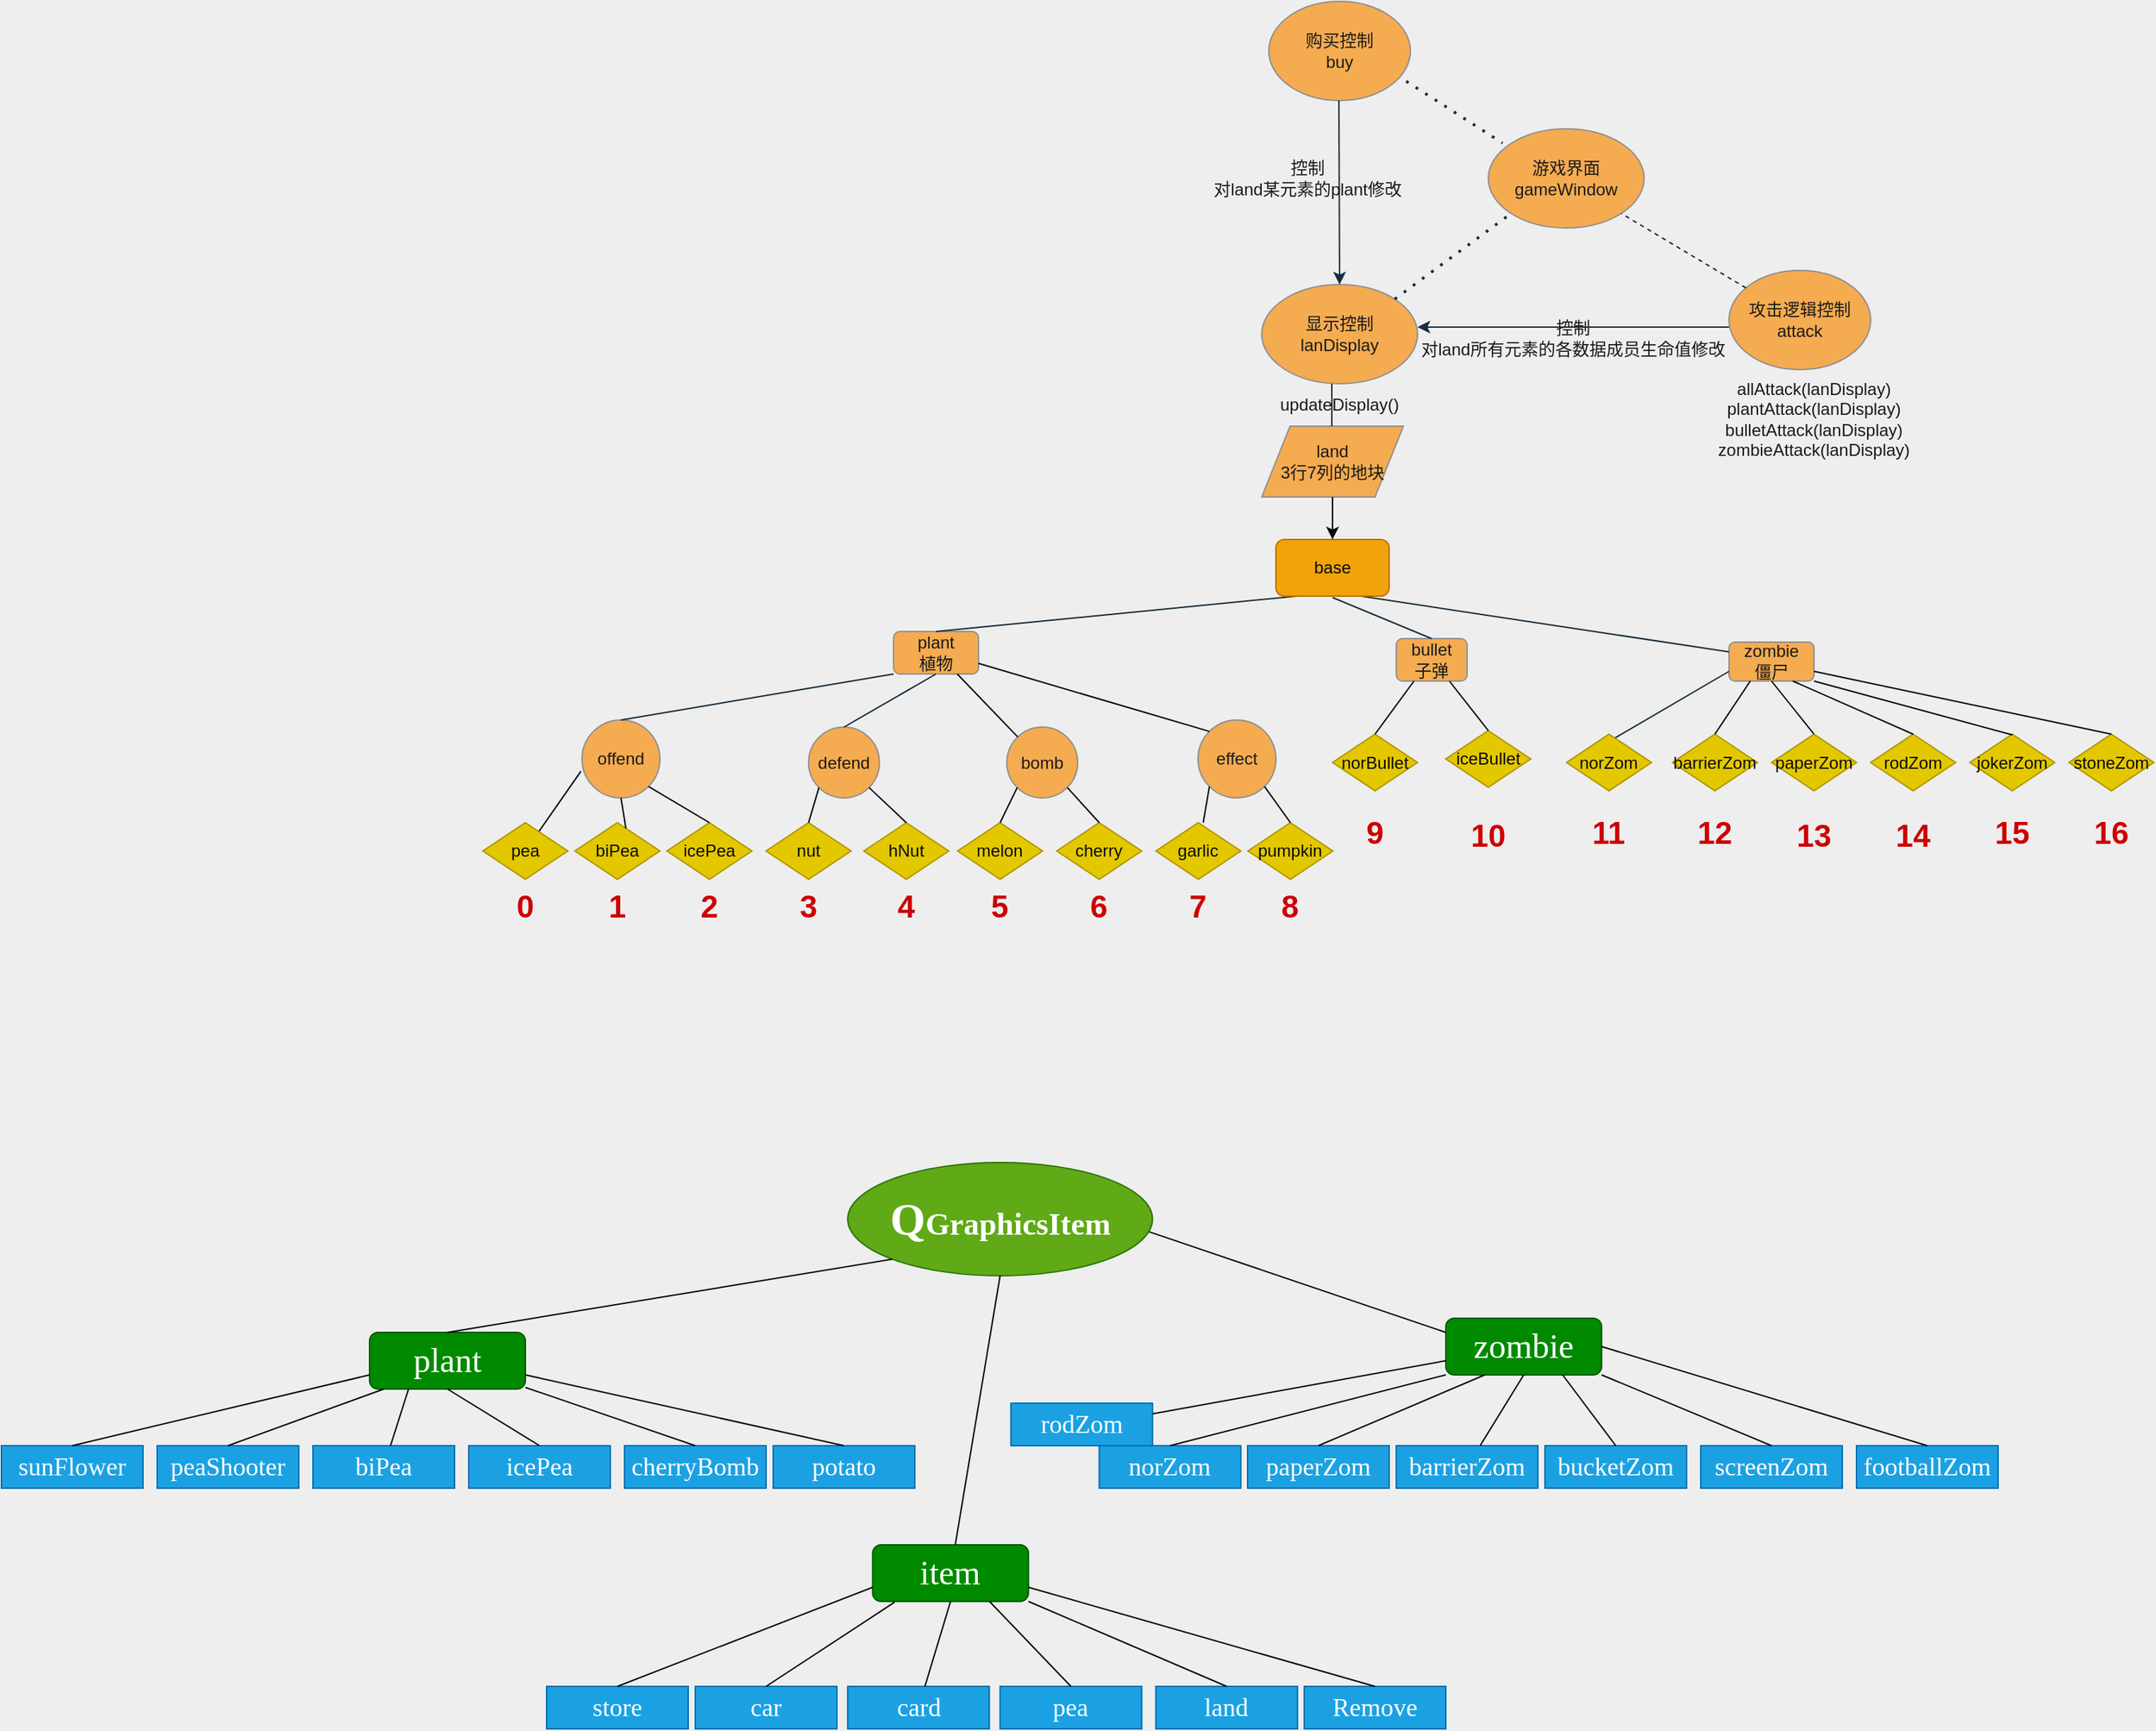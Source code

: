 <mxfile>
    <diagram id="YQHEmh_ksJG-1sEOnMTG" name="第 1 页">
        <mxGraphModel dx="2260" dy="575" grid="1" gridSize="10" guides="1" tooltips="1" connect="1" arrows="1" fold="1" page="1" pageScale="1" pageWidth="827" pageHeight="1169" background="#EEEEEE" math="0" shadow="0">
            <root>
                <mxCell id="0"/>
                <mxCell id="1" parent="0"/>
                <mxCell id="3" value="游戏界面&lt;br&gt;gameWindow" style="ellipse;whiteSpace=wrap;html=1;fillColor=#F5AB50;strokeColor=#909090;fontColor=#1A1A1A;" parent="1" vertex="1">
                    <mxGeometry x="280" y="170" width="110" height="70" as="geometry"/>
                </mxCell>
                <mxCell id="4" value="显示控制&lt;br&gt;lanDisplay" style="ellipse;whiteSpace=wrap;html=1;fillColor=#F5AB50;strokeColor=#909090;fontColor=#1A1A1A;" parent="1" vertex="1">
                    <mxGeometry x="120" y="280" width="110" height="70" as="geometry"/>
                </mxCell>
                <mxCell id="8" value="land&lt;br&gt;3行7列的地块" style="shape=parallelogram;perimeter=parallelogramPerimeter;whiteSpace=wrap;html=1;fixedSize=1;fillColor=#F5AB50;strokeColor=#909090;fontColor=#1A1A1A;" parent="1" vertex="1">
                    <mxGeometry x="120" y="380" width="100" height="50" as="geometry"/>
                </mxCell>
                <mxCell id="9" value="" style="endArrow=none;html=1;labelBackgroundColor=#EEEEEE;strokeColor=#182E3E;fontColor=#1A1A1A;" parent="1" source="18" edge="1">
                    <mxGeometry width="50" height="50" relative="1" as="geometry">
                        <mxPoint x="169.5" y="380" as="sourcePoint"/>
                        <mxPoint x="169.5" y="350" as="targetPoint"/>
                    </mxGeometry>
                </mxCell>
                <mxCell id="10" value="plant&lt;br&gt;植物" style="rounded=1;whiteSpace=wrap;html=1;fillColor=#F5AB50;strokeColor=#909090;fontColor=#1A1A1A;" parent="1" vertex="1">
                    <mxGeometry x="-140" y="525" width="60" height="30" as="geometry"/>
                </mxCell>
                <mxCell id="11" value="zombie&lt;br&gt;僵尸" style="rounded=1;whiteSpace=wrap;html=1;fillColor=#F5AB50;strokeColor=#909090;fontColor=#1A1A1A;" parent="1" vertex="1">
                    <mxGeometry x="450" y="532.5" width="60" height="27.5" as="geometry"/>
                </mxCell>
                <mxCell id="12" value="" style="endArrow=none;html=1;entryX=0.25;entryY=1;entryDx=0;entryDy=0;exitX=0.5;exitY=0;exitDx=0;exitDy=0;labelBackgroundColor=#EEEEEE;strokeColor=#182E3E;fontColor=#1A1A1A;" parent="1" source="10" edge="1">
                    <mxGeometry width="50" height="50" relative="1" as="geometry">
                        <mxPoint x="110" y="530" as="sourcePoint"/>
                        <mxPoint x="145" y="500" as="targetPoint"/>
                    </mxGeometry>
                </mxCell>
                <mxCell id="13" value="" style="endArrow=none;html=1;exitX=0;exitY=0.25;exitDx=0;exitDy=0;labelBackgroundColor=#EEEEEE;strokeColor=#182E3E;fontColor=#1A1A1A;" parent="1" source="11" edge="1">
                    <mxGeometry width="50" height="50" relative="1" as="geometry">
                        <mxPoint x="250" y="530" as="sourcePoint"/>
                        <mxPoint x="190" y="500" as="targetPoint"/>
                    </mxGeometry>
                </mxCell>
                <mxCell id="14" value="bullet&lt;br&gt;子弹" style="rounded=1;whiteSpace=wrap;html=1;fillColor=#F5AB50;strokeColor=#909090;fontColor=#1A1A1A;" parent="1" vertex="1">
                    <mxGeometry x="215" y="530" width="50" height="30" as="geometry"/>
                </mxCell>
                <mxCell id="15" value="" style="endArrow=none;html=1;exitX=0.5;exitY=0;exitDx=0;exitDy=0;labelBackgroundColor=#EEEEEE;strokeColor=#182E3E;fontColor=#1A1A1A;" parent="1" source="14" edge="1">
                    <mxGeometry width="50" height="50" relative="1" as="geometry">
                        <mxPoint x="160" y="531.25" as="sourcePoint"/>
                        <mxPoint x="170" y="501" as="targetPoint"/>
                    </mxGeometry>
                </mxCell>
                <mxCell id="19" value="攻击逻辑控制&lt;br&gt;attack" style="ellipse;whiteSpace=wrap;html=1;fillColor=#F5AB50;strokeColor=#909090;fontColor=#1A1A1A;" parent="1" vertex="1">
                    <mxGeometry x="450" y="270" width="100" height="70" as="geometry"/>
                </mxCell>
                <mxCell id="20" value="allAttack(lanDisplay)&lt;br&gt;plantAttack(lanDisplay)&lt;br&gt;bulletAttack(lanDisplay)&lt;br&gt;zombieAttack(lanDisplay)" style="text;html=1;strokeColor=none;fillColor=none;align=center;verticalAlign=middle;whiteSpace=wrap;rounded=0;fontColor=#1A1A1A;" parent="1" vertex="1">
                    <mxGeometry x="420" y="350" width="180" height="50" as="geometry"/>
                </mxCell>
                <mxCell id="21" value="购买控制&lt;br&gt;buy" style="ellipse;whiteSpace=wrap;html=1;fillColor=#F5AB50;strokeColor=#909090;fontColor=#1A1A1A;" parent="1" vertex="1">
                    <mxGeometry x="125" y="80" width="100" height="70" as="geometry"/>
                </mxCell>
                <mxCell id="18" value="updateDisplay()" style="text;html=1;strokeColor=none;fillColor=none;align=center;verticalAlign=middle;whiteSpace=wrap;rounded=0;fontColor=#1A1A1A;" parent="1" vertex="1">
                    <mxGeometry x="135" y="350" width="80" height="30" as="geometry"/>
                </mxCell>
                <mxCell id="26" value="" style="endArrow=none;html=1;labelBackgroundColor=#EEEEEE;strokeColor=#182E3E;fontColor=#1A1A1A;" parent="1" target="18" edge="1">
                    <mxGeometry width="50" height="50" relative="1" as="geometry">
                        <mxPoint x="169.5" y="380" as="sourcePoint"/>
                        <mxPoint x="169.5" y="350" as="targetPoint"/>
                    </mxGeometry>
                </mxCell>
                <mxCell id="27" value="" style="endArrow=none;html=1;labelBackgroundColor=#EEEEEE;strokeColor=#182E3E;fontColor=#1A1A1A;" parent="1" edge="1">
                    <mxGeometry width="50" height="50" relative="1" as="geometry">
                        <mxPoint x="169.5" y="380" as="sourcePoint"/>
                        <mxPoint x="169.5" y="350" as="targetPoint"/>
                    </mxGeometry>
                </mxCell>
                <mxCell id="29" value="" style="endArrow=classic;html=1;entryX=0.5;entryY=0;entryDx=0;entryDy=0;labelBackgroundColor=#EEEEEE;strokeColor=#182E3E;fontColor=#1A1A1A;" parent="1" target="4" edge="1">
                    <mxGeometry width="50" height="50" relative="1" as="geometry">
                        <mxPoint x="174.5" y="150" as="sourcePoint"/>
                        <mxPoint x="174.5" y="190" as="targetPoint"/>
                    </mxGeometry>
                </mxCell>
                <mxCell id="31" value="" style="endArrow=none;dashed=1;html=1;dashPattern=1 3;strokeWidth=2;exitX=0.97;exitY=0.805;exitDx=0;exitDy=0;exitPerimeter=0;labelBackgroundColor=#EEEEEE;strokeColor=#182E3E;fontColor=#1A1A1A;" parent="1" source="21" edge="1">
                    <mxGeometry width="50" height="50" relative="1" as="geometry">
                        <mxPoint x="350" y="290" as="sourcePoint"/>
                        <mxPoint x="290" y="180" as="targetPoint"/>
                    </mxGeometry>
                </mxCell>
                <mxCell id="32" value="" style="endArrow=none;dashed=1;html=1;dashPattern=1 3;strokeWidth=2;entryX=0;entryY=1;entryDx=0;entryDy=0;exitX=1;exitY=0;exitDx=0;exitDy=0;labelBackgroundColor=#EEEEEE;strokeColor=#182E3E;fontColor=#1A1A1A;" parent="1" source="4" target="3" edge="1">
                    <mxGeometry width="50" height="50" relative="1" as="geometry">
                        <mxPoint x="350" y="290" as="sourcePoint"/>
                        <mxPoint x="400" y="240" as="targetPoint"/>
                    </mxGeometry>
                </mxCell>
                <mxCell id="33" value="" style="endArrow=none;dashed=1;html=1;entryX=1;entryY=1;entryDx=0;entryDy=0;labelBackgroundColor=#EEEEEE;strokeColor=#182E3E;fontColor=#1A1A1A;" parent="1" source="19" target="3" edge="1">
                    <mxGeometry width="50" height="50" relative="1" as="geometry">
                        <mxPoint x="350" y="290" as="sourcePoint"/>
                        <mxPoint x="400" y="240" as="targetPoint"/>
                    </mxGeometry>
                </mxCell>
                <mxCell id="34" value="控制&lt;br&gt;对land某元素的plant修改" style="text;html=1;strokeColor=none;fillColor=none;align=center;verticalAlign=middle;whiteSpace=wrap;rounded=0;fontColor=#1A1A1A;" parent="1" vertex="1">
                    <mxGeometry x="85" y="190" width="135" height="30" as="geometry"/>
                </mxCell>
                <mxCell id="35" value="控制&lt;br&gt;对land所有元素的各数据成员生命值修改" style="text;html=1;strokeColor=none;fillColor=none;align=center;verticalAlign=middle;whiteSpace=wrap;rounded=0;fontColor=#1A1A1A;" parent="1" vertex="1">
                    <mxGeometry x="230" y="310" width="220" height="15" as="geometry"/>
                </mxCell>
                <mxCell id="37" value="" style="endArrow=classic;html=1;entryX=0;entryY=0;entryDx=0;entryDy=0;exitX=1;exitY=0;exitDx=0;exitDy=0;labelBackgroundColor=#EEEEEE;strokeColor=#182E3E;fontColor=#1A1A1A;" parent="1" source="35" target="35" edge="1">
                    <mxGeometry width="50" height="50" relative="1" as="geometry">
                        <mxPoint x="350" y="210" as="sourcePoint"/>
                        <mxPoint x="400" y="160" as="targetPoint"/>
                    </mxGeometry>
                </mxCell>
                <mxCell id="38" value="offend" style="ellipse;whiteSpace=wrap;html=1;aspect=fixed;fillColor=#F5AB50;strokeColor=#909090;fontColor=#1A1A1A;" parent="1" vertex="1">
                    <mxGeometry x="-360" y="587.5" width="55" height="55" as="geometry"/>
                </mxCell>
                <mxCell id="40" value="defend" style="ellipse;whiteSpace=wrap;html=1;aspect=fixed;fillColor=#F5AB50;strokeColor=#909090;fontColor=#1A1A1A;" parent="1" vertex="1">
                    <mxGeometry x="-200" y="592.5" width="50" height="50" as="geometry"/>
                </mxCell>
                <mxCell id="41" value="" style="endArrow=none;html=1;exitX=0.5;exitY=0;exitDx=0;exitDy=0;entryX=0;entryY=1;entryDx=0;entryDy=0;labelBackgroundColor=#EEEEEE;strokeColor=#182E3E;fontColor=#1A1A1A;" parent="1" source="38" target="10" edge="1">
                    <mxGeometry width="50" height="50" relative="1" as="geometry">
                        <mxPoint x="140" y="480" as="sourcePoint"/>
                        <mxPoint x="190" y="430" as="targetPoint"/>
                    </mxGeometry>
                </mxCell>
                <mxCell id="42" value="" style="endArrow=none;html=1;exitX=0.5;exitY=1;exitDx=0;exitDy=0;entryX=0.5;entryY=0;entryDx=0;entryDy=0;labelBackgroundColor=#EEEEEE;strokeColor=#182E3E;fontColor=#1A1A1A;" parent="1" source="10" target="40" edge="1">
                    <mxGeometry width="50" height="50" relative="1" as="geometry">
                        <mxPoint x="80" y="570" as="sourcePoint"/>
                        <mxPoint x="190" y="430" as="targetPoint"/>
                    </mxGeometry>
                </mxCell>
                <mxCell id="45" value="" style="endArrow=none;html=1;entryX=0;entryY=0.75;entryDx=0;entryDy=0;exitX=0.433;exitY=0.188;exitDx=0;exitDy=0;labelBackgroundColor=#EEEEEE;strokeColor=#182E3E;fontColor=#1A1A1A;exitPerimeter=0;" parent="1" source="107" target="11" edge="1">
                    <mxGeometry width="50" height="50" relative="1" as="geometry">
                        <mxPoint x="392.678" y="599.822" as="sourcePoint"/>
                        <mxPoint x="190" y="450" as="targetPoint"/>
                    </mxGeometry>
                </mxCell>
                <mxCell id="75" value="&lt;font color=&quot;#0a0a0a&quot;&gt;base&lt;/font&gt;" style="rounded=1;whiteSpace=wrap;html=1;fillColor=#f0a30a;strokeColor=#BD7000;fontColor=#ffffff;" parent="1" vertex="1">
                    <mxGeometry x="130" y="460" width="80" height="40" as="geometry"/>
                </mxCell>
                <mxCell id="76" value="" style="endArrow=classic;html=1;exitX=0.5;exitY=1;exitDx=0;exitDy=0;entryX=0.5;entryY=0;entryDx=0;entryDy=0;strokeColor=#0A0A0A;" parent="1" source="8" target="75" edge="1">
                    <mxGeometry width="50" height="50" relative="1" as="geometry">
                        <mxPoint x="180" y="600" as="sourcePoint"/>
                        <mxPoint x="230" y="550" as="targetPoint"/>
                    </mxGeometry>
                </mxCell>
                <mxCell id="77" value="bomb" style="ellipse;whiteSpace=wrap;html=1;aspect=fixed;fillColor=#F5AB50;strokeColor=#909090;fontColor=#1A1A1A;" parent="1" vertex="1">
                    <mxGeometry x="-60" y="592.5" width="50" height="50" as="geometry"/>
                </mxCell>
                <mxCell id="78" value="effect" style="ellipse;whiteSpace=wrap;html=1;aspect=fixed;fillColor=#F5AB50;strokeColor=#909090;fontColor=#1A1A1A;" parent="1" vertex="1">
                    <mxGeometry x="75" y="587.5" width="55" height="55" as="geometry"/>
                </mxCell>
                <mxCell id="79" value="" style="endArrow=none;html=1;strokeColor=#0A0A0A;exitX=0.75;exitY=1;exitDx=0;exitDy=0;" parent="1" source="10" target="77" edge="1">
                    <mxGeometry width="50" height="50" relative="1" as="geometry">
                        <mxPoint x="180" y="490" as="sourcePoint"/>
                        <mxPoint x="230" y="440" as="targetPoint"/>
                    </mxGeometry>
                </mxCell>
                <mxCell id="84" value="" style="endArrow=none;html=1;strokeColor=#0A0A0A;entryX=1;entryY=0.75;entryDx=0;entryDy=0;exitX=0;exitY=0;exitDx=0;exitDy=0;" parent="1" source="78" target="10" edge="1">
                    <mxGeometry width="50" height="50" relative="1" as="geometry">
                        <mxPoint x="50" y="600" as="sourcePoint"/>
                        <mxPoint x="100" y="550" as="targetPoint"/>
                    </mxGeometry>
                </mxCell>
                <mxCell id="86" value="" style="endArrow=none;html=1;strokeColor=#0A0A0A;exitX=-0.014;exitY=0.658;exitDx=0;exitDy=0;exitPerimeter=0;" parent="1" source="38" target="87" edge="1">
                    <mxGeometry width="50" height="50" relative="1" as="geometry">
                        <mxPoint x="180" y="590" as="sourcePoint"/>
                        <mxPoint x="-170" y="650" as="targetPoint"/>
                    </mxGeometry>
                </mxCell>
                <mxCell id="87" value="&lt;font color=&quot;#0a0a0a&quot;&gt;pea&lt;/font&gt;" style="shape=hexagon;perimeter=hexagonPerimeter2;whiteSpace=wrap;html=1;fixedSize=1;fillColor=#e3c800;strokeColor=#B09500;fontColor=#ffffff;size=30;" parent="1" vertex="1">
                    <mxGeometry x="-430" y="660" width="60" height="40" as="geometry"/>
                </mxCell>
                <mxCell id="88" value="&lt;font color=&quot;#0a0a0a&quot;&gt;biPea&lt;/font&gt;" style="shape=hexagon;perimeter=hexagonPerimeter2;whiteSpace=wrap;html=1;fixedSize=1;fillColor=#e3c800;strokeColor=#B09500;fontColor=#ffffff;size=30;" parent="1" vertex="1">
                    <mxGeometry x="-365" y="660" width="60" height="40" as="geometry"/>
                </mxCell>
                <mxCell id="89" value="&lt;font color=&quot;#0a0a0a&quot;&gt;icePea&lt;/font&gt;" style="shape=hexagon;perimeter=hexagonPerimeter2;whiteSpace=wrap;html=1;fixedSize=1;fillColor=#e3c800;strokeColor=#B09500;fontColor=#ffffff;size=130;" parent="1" vertex="1">
                    <mxGeometry x="-300" y="660" width="60" height="40" as="geometry"/>
                </mxCell>
                <mxCell id="95" value="&lt;font color=&quot;#0a0a0a&quot;&gt;nut&lt;/font&gt;" style="shape=hexagon;perimeter=hexagonPerimeter2;whiteSpace=wrap;html=1;fixedSize=1;fillColor=#e3c800;strokeColor=#B09500;fontColor=#ffffff;size=130;" parent="1" vertex="1">
                    <mxGeometry x="-230" y="660" width="60" height="40" as="geometry"/>
                </mxCell>
                <mxCell id="96" value="&lt;font color=&quot;#0a0a0a&quot;&gt;hNut&lt;/font&gt;" style="shape=hexagon;perimeter=hexagonPerimeter2;whiteSpace=wrap;html=1;fixedSize=1;fillColor=#e3c800;strokeColor=#B09500;fontColor=#ffffff;size=140;" parent="1" vertex="1">
                    <mxGeometry x="-161" y="660" width="60" height="40" as="geometry"/>
                </mxCell>
                <mxCell id="97" value="&lt;font color=&quot;#0a0a0a&quot;&gt;melon&lt;/font&gt;" style="shape=hexagon;perimeter=hexagonPerimeter2;whiteSpace=wrap;html=1;fixedSize=1;fillColor=#e3c800;strokeColor=#B09500;fontColor=#ffffff;size=130;" parent="1" vertex="1">
                    <mxGeometry x="-94.75" y="660" width="60" height="40" as="geometry"/>
                </mxCell>
                <mxCell id="98" value="&lt;font color=&quot;#0a0a0a&quot;&gt;cherry&lt;/font&gt;" style="shape=hexagon;perimeter=hexagonPerimeter2;whiteSpace=wrap;html=1;fixedSize=1;fillColor=#e3c800;strokeColor=#B09500;fontColor=#ffffff;size=130;" parent="1" vertex="1">
                    <mxGeometry x="-24.75" y="660" width="60" height="40" as="geometry"/>
                </mxCell>
                <mxCell id="101" value="&lt;font color=&quot;#0a0a0a&quot;&gt;garlic&lt;/font&gt;" style="shape=hexagon;perimeter=hexagonPerimeter2;whiteSpace=wrap;html=1;fixedSize=1;fillColor=#e3c800;strokeColor=#B09500;fontColor=#ffffff;size=130;" parent="1" vertex="1">
                    <mxGeometry x="45.25" y="660" width="60" height="40" as="geometry"/>
                </mxCell>
                <mxCell id="102" value="&lt;font color=&quot;#0a0a0a&quot;&gt;pumpkin&lt;/font&gt;" style="shape=hexagon;perimeter=hexagonPerimeter2;whiteSpace=wrap;html=1;fixedSize=1;fillColor=#e3c800;strokeColor=#B09500;fontColor=#ffffff;size=130;" parent="1" vertex="1">
                    <mxGeometry x="110.25" y="660" width="60" height="40" as="geometry"/>
                </mxCell>
                <mxCell id="105" value="&lt;font color=&quot;#0a0a0a&quot;&gt;norBullet&lt;/font&gt;" style="shape=hexagon;perimeter=hexagonPerimeter2;whiteSpace=wrap;html=1;fixedSize=1;fillColor=#e3c800;strokeColor=#B09500;fontColor=#ffffff;size=130;" parent="1" vertex="1">
                    <mxGeometry x="170" y="597.5" width="60" height="40" as="geometry"/>
                </mxCell>
                <mxCell id="106" value="&lt;font color=&quot;#0a0a0a&quot;&gt;iceBullet&lt;/font&gt;" style="shape=hexagon;perimeter=hexagonPerimeter2;whiteSpace=wrap;html=1;fixedSize=1;fillColor=#e3c800;strokeColor=#B09500;fontColor=#ffffff;size=130;" parent="1" vertex="1">
                    <mxGeometry x="250" y="595" width="60" height="40" as="geometry"/>
                </mxCell>
                <mxCell id="107" value="&lt;font color=&quot;#0a0a0a&quot;&gt;norZom&lt;/font&gt;" style="shape=hexagon;perimeter=hexagonPerimeter2;whiteSpace=wrap;html=1;fixedSize=1;fillColor=#e3c800;strokeColor=#B09500;fontColor=#ffffff;size=130;" parent="1" vertex="1">
                    <mxGeometry x="335.25" y="597.5" width="60" height="40" as="geometry"/>
                </mxCell>
                <mxCell id="108" value="&lt;font color=&quot;#0a0a0a&quot;&gt;barrierZom&lt;/font&gt;" style="shape=hexagon;perimeter=hexagonPerimeter2;whiteSpace=wrap;html=1;fixedSize=1;fillColor=#e3c800;strokeColor=#B09500;fontColor=#ffffff;size=130;" parent="1" vertex="1">
                    <mxGeometry x="410" y="597.5" width="60" height="40" as="geometry"/>
                </mxCell>
                <mxCell id="109" value="&lt;font color=&quot;#0a0a0a&quot;&gt;paperZom&lt;/font&gt;" style="shape=hexagon;perimeter=hexagonPerimeter2;whiteSpace=wrap;html=1;fixedSize=1;fillColor=#e3c800;strokeColor=#B09500;fontColor=#ffffff;size=130;" parent="1" vertex="1">
                    <mxGeometry x="480" y="597.5" width="60" height="40" as="geometry"/>
                </mxCell>
                <mxCell id="110" value="&lt;font color=&quot;#0a0a0a&quot;&gt;rodZom&lt;/font&gt;" style="shape=hexagon;perimeter=hexagonPerimeter2;whiteSpace=wrap;html=1;fixedSize=1;fillColor=#e3c800;strokeColor=#B09500;fontColor=#ffffff;size=130;" parent="1" vertex="1">
                    <mxGeometry x="550" y="597.5" width="60" height="40" as="geometry"/>
                </mxCell>
                <mxCell id="111" value="&lt;font color=&quot;#0a0a0a&quot;&gt;jokerZom&lt;/font&gt;" style="shape=hexagon;perimeter=hexagonPerimeter2;whiteSpace=wrap;html=1;fixedSize=1;fillColor=#e3c800;strokeColor=#B09500;fontColor=#ffffff;size=130;" parent="1" vertex="1">
                    <mxGeometry x="620" y="597.5" width="60" height="40" as="geometry"/>
                </mxCell>
                <mxCell id="112" value="" style="endArrow=none;html=1;strokeColor=#0A0A0A;exitX=0.625;exitY=0;exitDx=0;exitDy=0;entryX=0.5;entryY=1;entryDx=0;entryDy=0;" parent="1" source="88" target="38" edge="1">
                    <mxGeometry width="50" height="50" relative="1" as="geometry">
                        <mxPoint x="190" y="600" as="sourcePoint"/>
                        <mxPoint x="240" y="550" as="targetPoint"/>
                    </mxGeometry>
                </mxCell>
                <mxCell id="113" value="" style="endArrow=none;html=1;strokeColor=#0A0A0A;exitX=1;exitY=1;exitDx=0;exitDy=0;entryX=0.5;entryY=0;entryDx=0;entryDy=0;" parent="1" source="38" target="89" edge="1">
                    <mxGeometry width="50" height="50" relative="1" as="geometry">
                        <mxPoint x="-70" y="600" as="sourcePoint"/>
                        <mxPoint x="-20" y="550" as="targetPoint"/>
                    </mxGeometry>
                </mxCell>
                <mxCell id="114" value="" style="endArrow=none;html=1;strokeColor=#0A0A0A;exitX=0;exitY=1;exitDx=0;exitDy=0;entryX=0.5;entryY=0;entryDx=0;entryDy=0;" parent="1" source="40" target="95" edge="1">
                    <mxGeometry width="50" height="50" relative="1" as="geometry">
                        <mxPoint x="-70" y="600" as="sourcePoint"/>
                        <mxPoint x="-20" y="550" as="targetPoint"/>
                    </mxGeometry>
                </mxCell>
                <mxCell id="115" value="" style="endArrow=none;html=1;strokeColor=#0A0A0A;exitX=1;exitY=1;exitDx=0;exitDy=0;entryX=0.5;entryY=0;entryDx=0;entryDy=0;" parent="1" source="40" target="96" edge="1">
                    <mxGeometry width="50" height="50" relative="1" as="geometry">
                        <mxPoint x="-70" y="600" as="sourcePoint"/>
                        <mxPoint x="-20" y="550" as="targetPoint"/>
                    </mxGeometry>
                </mxCell>
                <mxCell id="116" value="" style="endArrow=none;html=1;strokeColor=#0A0A0A;entryX=0;entryY=1;entryDx=0;entryDy=0;exitX=0.5;exitY=0;exitDx=0;exitDy=0;" parent="1" source="97" target="77" edge="1">
                    <mxGeometry width="50" height="50" relative="1" as="geometry">
                        <mxPoint x="-70" y="600" as="sourcePoint"/>
                        <mxPoint x="-20" y="550" as="targetPoint"/>
                    </mxGeometry>
                </mxCell>
                <mxCell id="117" value="" style="endArrow=none;html=1;strokeColor=#0A0A0A;entryX=1;entryY=1;entryDx=0;entryDy=0;exitX=0.5;exitY=0;exitDx=0;exitDy=0;" parent="1" source="98" target="77" edge="1">
                    <mxGeometry width="50" height="50" relative="1" as="geometry">
                        <mxPoint x="-70" y="600" as="sourcePoint"/>
                        <mxPoint x="-20" y="550" as="targetPoint"/>
                    </mxGeometry>
                </mxCell>
                <mxCell id="118" value="" style="endArrow=none;html=1;strokeColor=#0A0A0A;entryX=0;entryY=1;entryDx=0;entryDy=0;" parent="1" source="101" target="78" edge="1">
                    <mxGeometry width="50" height="50" relative="1" as="geometry">
                        <mxPoint x="-70" y="600" as="sourcePoint"/>
                        <mxPoint x="-20" y="550" as="targetPoint"/>
                    </mxGeometry>
                </mxCell>
                <mxCell id="119" value="" style="endArrow=none;html=1;strokeColor=#0A0A0A;entryX=1;entryY=1;entryDx=0;entryDy=0;exitX=0.5;exitY=0;exitDx=0;exitDy=0;" parent="1" source="102" target="78" edge="1">
                    <mxGeometry width="50" height="50" relative="1" as="geometry">
                        <mxPoint x="-70" y="600" as="sourcePoint"/>
                        <mxPoint x="-20" y="550" as="targetPoint"/>
                    </mxGeometry>
                </mxCell>
                <mxCell id="120" value="" style="endArrow=none;html=1;strokeColor=#0A0A0A;entryX=0.25;entryY=1;entryDx=0;entryDy=0;exitX=0.5;exitY=0;exitDx=0;exitDy=0;" parent="1" source="105" target="14" edge="1">
                    <mxGeometry width="50" height="50" relative="1" as="geometry">
                        <mxPoint x="160" y="600" as="sourcePoint"/>
                        <mxPoint x="210" y="550" as="targetPoint"/>
                    </mxGeometry>
                </mxCell>
                <mxCell id="121" value="" style="endArrow=none;html=1;strokeColor=#0A0A0A;entryX=0.75;entryY=1;entryDx=0;entryDy=0;exitX=0.5;exitY=0;exitDx=0;exitDy=0;" parent="1" source="106" target="14" edge="1">
                    <mxGeometry width="50" height="50" relative="1" as="geometry">
                        <mxPoint x="160" y="600" as="sourcePoint"/>
                        <mxPoint x="210" y="550" as="targetPoint"/>
                    </mxGeometry>
                </mxCell>
                <mxCell id="122" value="" style="endArrow=none;html=1;strokeColor=#0A0A0A;entryX=0.25;entryY=1;entryDx=0;entryDy=0;exitX=0.5;exitY=0;exitDx=0;exitDy=0;" parent="1" source="108" target="11" edge="1">
                    <mxGeometry width="50" height="50" relative="1" as="geometry">
                        <mxPoint x="160" y="600" as="sourcePoint"/>
                        <mxPoint x="210" y="550" as="targetPoint"/>
                    </mxGeometry>
                </mxCell>
                <mxCell id="123" value="" style="endArrow=none;html=1;strokeColor=#0A0A0A;entryX=0.5;entryY=1;entryDx=0;entryDy=0;exitX=0.5;exitY=0;exitDx=0;exitDy=0;" parent="1" source="109" target="11" edge="1">
                    <mxGeometry width="50" height="50" relative="1" as="geometry">
                        <mxPoint x="160" y="600" as="sourcePoint"/>
                        <mxPoint x="210" y="550" as="targetPoint"/>
                    </mxGeometry>
                </mxCell>
                <mxCell id="124" value="" style="endArrow=none;html=1;strokeColor=#0A0A0A;entryX=0.75;entryY=1;entryDx=0;entryDy=0;exitX=0.5;exitY=0;exitDx=0;exitDy=0;" parent="1" source="110" target="11" edge="1">
                    <mxGeometry width="50" height="50" relative="1" as="geometry">
                        <mxPoint x="160" y="600" as="sourcePoint"/>
                        <mxPoint x="210" y="550" as="targetPoint"/>
                    </mxGeometry>
                </mxCell>
                <mxCell id="125" value="" style="endArrow=none;html=1;strokeColor=#0A0A0A;entryX=1;entryY=1;entryDx=0;entryDy=0;" parent="1" target="11" edge="1">
                    <mxGeometry width="50" height="50" relative="1" as="geometry">
                        <mxPoint x="650" y="598" as="sourcePoint"/>
                        <mxPoint x="210" y="550" as="targetPoint"/>
                    </mxGeometry>
                </mxCell>
                <mxCell id="126" value="&lt;font color=&quot;#0a0a0a&quot;&gt;stoneZom&lt;/font&gt;" style="shape=hexagon;perimeter=hexagonPerimeter2;whiteSpace=wrap;html=1;fixedSize=1;fillColor=#e3c800;strokeColor=#B09500;fontColor=#ffffff;size=130;" parent="1" vertex="1">
                    <mxGeometry x="690" y="597.5" width="60" height="40" as="geometry"/>
                </mxCell>
                <mxCell id="127" value="" style="endArrow=none;html=1;strokeColor=#0A0A0A;entryX=1;entryY=0.75;entryDx=0;entryDy=0;exitX=0.5;exitY=0;exitDx=0;exitDy=0;" parent="1" source="126" target="11" edge="1">
                    <mxGeometry width="50" height="50" relative="1" as="geometry">
                        <mxPoint x="660" y="608" as="sourcePoint"/>
                        <mxPoint x="520" y="570" as="targetPoint"/>
                    </mxGeometry>
                </mxCell>
                <mxCell id="128" value="&lt;font color=&quot;#cc0000&quot; style=&quot;font-size: 22px;&quot;&gt;0&lt;/font&gt;" style="text;html=1;strokeColor=none;fillColor=none;align=center;verticalAlign=middle;whiteSpace=wrap;rounded=0;fontColor=#0A0A0A;fontStyle=1;fontSize=22;" parent="1" vertex="1">
                    <mxGeometry x="-420" y="710" width="40" height="20" as="geometry"/>
                </mxCell>
                <mxCell id="130" value="&lt;font color=&quot;#cc0000&quot; style=&quot;font-size: 22px&quot;&gt;1&lt;/font&gt;&lt;span style=&quot;color: rgba(0 , 0 , 0 , 0) ; font-family: monospace ; font-size: 0px ; font-weight: 400&quot;&gt;%3CmxGraphModel%3E%3Croot%3E%3CmxCell%20id%3D%220%22%2F%3E%3CmxCell%20id%3D%221%22%20parent%3D%220%22%2F%3E%3CmxCell%20id%3D%222%22%20value%3D%22%26lt%3Bfont%20color%3D%26quot%3B%23cc0000%26quot%3B%20style%3D%26quot%3Bfont-size%3A%2022px%3B%26quot%3B%26gt%3B0%26lt%3B%2Ffont%26gt%3B%22%20style%3D%22text%3Bhtml%3D1%3BstrokeColor%3Dnone%3BfillColor%3Dnone%3Balign%3Dcenter%3BverticalAlign%3Dmiddle%3BwhiteSpace%3Dwrap%3Brounded%3D0%3BfontColor%3D%230A0A0A%3BfontStyle%3D1%3BfontSize%3D22%3B%22%20vertex%3D%221%22%20parent%3D%221%22%3E%3CmxGeometry%20x%3D%22-420%22%20y%3D%22710%22%20width%3D%2240%22%20height%3D%2220%22%20as%3D%22geometry%22%2F%3E%3C%2FmxCell%3E%3C%2Froot%3E%3C%2FmxGraphModel%3E&lt;/span&gt;&lt;span style=&quot;color: rgba(0 , 0 , 0 , 0) ; font-family: monospace ; font-size: 0px ; font-weight: 400&quot;&gt;%3CmxGraphModel%3E%3Croot%3E%3CmxCell%20id%3D%220%22%2F%3E%3CmxCell%20id%3D%221%22%20parent%3D%220%22%2F%3E%3CmxCell%20id%3D%222%22%20value%3D%22%26lt%3Bfont%20color%3D%26quot%3B%23cc0000%26quot%3B%20style%3D%26quot%3Bfont-size%3A%2022px%3B%26quot%3B%26gt%3B0%26lt%3B%2Ffont%26gt%3B%22%20style%3D%22text%3Bhtml%3D1%3BstrokeColor%3Dnone%3BfillColor%3Dnone%3Balign%3Dcenter%3BverticalAlign%3Dmiddle%3BwhiteSpace%3Dwrap%3Brounded%3D0%3BfontColor%3D%230A0A0A%3BfontStyle%3D1%3BfontSize%3D22%3B%22%20vertex%3D%221%22%20parent%3D%221%22%3E%3CmxGeometry%20x%3D%22-420%22%20y%3D%22710%22%20width%3D%2240%22%20height%3D%2220%22%20as%3D%22geometry%22%2F%3E%3C%2FmxCell%3E%3C%2Froot%3E%3C%2FmxGraphModel%3E&lt;/span&gt;" style="text;html=1;strokeColor=none;fillColor=none;align=center;verticalAlign=middle;whiteSpace=wrap;rounded=0;fontColor=#0A0A0A;fontStyle=1;fontSize=22;" parent="1" vertex="1">
                    <mxGeometry x="-355" y="710" width="40" height="20" as="geometry"/>
                </mxCell>
                <mxCell id="131" value="&lt;font color=&quot;#cc0000&quot; style=&quot;font-size: 22px&quot;&gt;2&lt;/font&gt;" style="text;html=1;strokeColor=none;fillColor=none;align=center;verticalAlign=middle;whiteSpace=wrap;rounded=0;fontColor=#0A0A0A;fontStyle=1;fontSize=22;" parent="1" vertex="1">
                    <mxGeometry x="-290" y="710" width="40" height="20" as="geometry"/>
                </mxCell>
                <mxCell id="132" value="&lt;font color=&quot;#cc0000&quot; style=&quot;font-size: 22px&quot;&gt;3&lt;/font&gt;" style="text;html=1;strokeColor=none;fillColor=none;align=center;verticalAlign=middle;whiteSpace=wrap;rounded=0;fontColor=#0A0A0A;fontStyle=1;fontSize=22;" parent="1" vertex="1">
                    <mxGeometry x="-220" y="710" width="40" height="20" as="geometry"/>
                </mxCell>
                <mxCell id="133" value="&lt;font color=&quot;#cc0000&quot; style=&quot;font-size: 22px&quot;&gt;4&lt;/font&gt;" style="text;html=1;strokeColor=none;fillColor=none;align=center;verticalAlign=middle;whiteSpace=wrap;rounded=0;fontColor=#0A0A0A;fontStyle=1;fontSize=22;" parent="1" vertex="1">
                    <mxGeometry x="-151" y="710" width="40" height="20" as="geometry"/>
                </mxCell>
                <mxCell id="134" value="&lt;font color=&quot;#cc0000&quot; style=&quot;font-size: 22px&quot;&gt;5&lt;/font&gt;&lt;span style=&quot;color: rgba(0 , 0 , 0 , 0) ; font-family: monospace ; font-size: 0px ; font-weight: 400&quot;&gt;%3CmxGraphModel%3E%3Croot%3E%3CmxCell%20id%3D%220%22%2F%3E%3CmxCell%20id%3D%221%22%20parent%3D%220%22%2F%3E%3CmxCell%20id%3D%222%22%20value%3D%22%26lt%3Bfont%20color%3D%26quot%3B%23cc0000%26quot%3B%20style%3D%26quot%3Bfont-size%3A%2022px%3B%26quot%3B%26gt%3B0%26lt%3B%2Ffont%26gt%3B%22%20style%3D%22text%3Bhtml%3D1%3BstrokeColor%3Dnone%3BfillColor%3Dnone%3Balign%3Dcenter%3BverticalAlign%3Dmiddle%3BwhiteSpace%3Dwrap%3Brounded%3D0%3BfontColor%3D%230A0A0A%3BfontStyle%3D1%3BfontSize%3D22%3B%22%20vertex%3D%221%22%20parent%3D%221%22%3E%3CmxGeometry%20x%3D%22-420%22%20y%3D%22710%22%20width%3D%2240%22%20height%3D%2220%22%20as%3D%22geometry%22%2F%3E%3C%2FmxCell%3E%3C%2Froot%3E%3C%2FmxGraphModel%3E&lt;/span&gt;" style="text;html=1;strokeColor=none;fillColor=none;align=center;verticalAlign=middle;whiteSpace=wrap;rounded=0;fontColor=#0A0A0A;fontStyle=1;fontSize=22;" parent="1" vertex="1">
                    <mxGeometry x="-84.75" y="710" width="40" height="20" as="geometry"/>
                </mxCell>
                <mxCell id="135" value="&lt;font color=&quot;#cc0000&quot; style=&quot;font-size: 22px&quot;&gt;6&lt;/font&gt;" style="text;html=1;strokeColor=none;fillColor=none;align=center;verticalAlign=middle;whiteSpace=wrap;rounded=0;fontColor=#0A0A0A;fontStyle=1;fontSize=22;" parent="1" vertex="1">
                    <mxGeometry x="-14.75" y="710" width="40" height="20" as="geometry"/>
                </mxCell>
                <mxCell id="136" value="&lt;font color=&quot;#cc0000&quot; style=&quot;font-size: 22px&quot;&gt;7&lt;/font&gt;" style="text;html=1;strokeColor=none;fillColor=none;align=center;verticalAlign=middle;whiteSpace=wrap;rounded=0;fontColor=#0A0A0A;fontStyle=1;fontSize=22;" parent="1" vertex="1">
                    <mxGeometry x="55.25" y="710" width="40" height="20" as="geometry"/>
                </mxCell>
                <mxCell id="137" value="&lt;font color=&quot;#cc0000&quot; style=&quot;font-size: 22px&quot;&gt;8&lt;/font&gt;" style="text;html=1;strokeColor=none;fillColor=none;align=center;verticalAlign=middle;whiteSpace=wrap;rounded=0;fontColor=#0A0A0A;fontStyle=1;fontSize=22;" parent="1" vertex="1">
                    <mxGeometry x="120" y="710" width="40" height="20" as="geometry"/>
                </mxCell>
                <mxCell id="138" value="&lt;font color=&quot;#cc0000&quot; style=&quot;font-size: 22px&quot;&gt;9&lt;/font&gt;" style="text;html=1;strokeColor=none;fillColor=none;align=center;verticalAlign=middle;whiteSpace=wrap;rounded=0;fontColor=#0A0A0A;fontStyle=1;fontSize=22;" parent="1" vertex="1">
                    <mxGeometry x="180" y="597.5" width="40" height="140" as="geometry"/>
                </mxCell>
                <mxCell id="139" value="&lt;font color=&quot;#cc0000&quot; style=&quot;font-size: 22px&quot;&gt;10&lt;/font&gt;" style="text;html=1;strokeColor=none;fillColor=none;align=center;verticalAlign=middle;whiteSpace=wrap;rounded=0;fontColor=#0A0A0A;fontStyle=1;fontSize=22;" parent="1" vertex="1">
                    <mxGeometry x="260" y="660" width="40" height="20" as="geometry"/>
                </mxCell>
                <mxCell id="140" value="&lt;font color=&quot;#cc0000&quot; style=&quot;font-size: 22px&quot;&gt;11&lt;/font&gt;" style="text;html=1;strokeColor=none;fillColor=none;align=center;verticalAlign=middle;whiteSpace=wrap;rounded=0;fontColor=#0A0A0A;fontStyle=1;fontSize=22;" parent="1" vertex="1">
                    <mxGeometry x="345.25" y="657.5" width="40" height="20" as="geometry"/>
                </mxCell>
                <mxCell id="141" value="&lt;font color=&quot;#cc0000&quot; style=&quot;font-size: 22px&quot;&gt;12&lt;/font&gt;" style="text;html=1;strokeColor=none;fillColor=none;align=center;verticalAlign=middle;whiteSpace=wrap;rounded=0;fontColor=#0A0A0A;fontStyle=1;fontSize=22;" parent="1" vertex="1">
                    <mxGeometry x="420" y="657.5" width="40" height="20" as="geometry"/>
                </mxCell>
                <mxCell id="142" value="&lt;font color=&quot;#cc0000&quot; style=&quot;font-size: 22px&quot;&gt;13&lt;/font&gt;" style="text;html=1;strokeColor=none;fillColor=none;align=center;verticalAlign=middle;whiteSpace=wrap;rounded=0;fontColor=#0A0A0A;fontStyle=1;fontSize=22;" parent="1" vertex="1">
                    <mxGeometry x="490" y="660" width="40" height="20" as="geometry"/>
                </mxCell>
                <mxCell id="143" value="&lt;font color=&quot;#cc0000&quot; style=&quot;font-size: 22px&quot;&gt;14&lt;/font&gt;" style="text;html=1;strokeColor=none;fillColor=none;align=center;verticalAlign=middle;whiteSpace=wrap;rounded=0;fontColor=#0A0A0A;fontStyle=1;fontSize=22;" parent="1" vertex="1">
                    <mxGeometry x="560" y="660" width="40" height="20" as="geometry"/>
                </mxCell>
                <mxCell id="144" value="&lt;font color=&quot;#cc0000&quot; style=&quot;font-size: 22px&quot;&gt;15&lt;/font&gt;" style="text;html=1;strokeColor=none;fillColor=none;align=center;verticalAlign=middle;whiteSpace=wrap;rounded=0;fontColor=#0A0A0A;fontStyle=1;fontSize=22;" parent="1" vertex="1">
                    <mxGeometry x="630" y="657.5" width="40" height="20" as="geometry"/>
                </mxCell>
                <mxCell id="145" value="&lt;font color=&quot;#cc0000&quot; style=&quot;font-size: 22px&quot;&gt;16&lt;/font&gt;" style="text;html=1;strokeColor=none;fillColor=none;align=center;verticalAlign=middle;whiteSpace=wrap;rounded=0;fontColor=#0A0A0A;fontStyle=1;fontSize=22;" parent="1" vertex="1">
                    <mxGeometry x="700" y="657.5" width="40" height="20" as="geometry"/>
                </mxCell>
                <mxCell id="146" value="&lt;a name=&quot;sidebar-content&quot;&gt;&lt;/a&gt;&lt;span style=&quot;font-size: xx-large ; font-weight: 600&quot;&gt;Q&lt;/span&gt;&lt;span style=&quot;font-size: 22px ; font-weight: 600&quot;&gt;GraphicsItem&lt;/span&gt;" style="ellipse;whiteSpace=wrap;html=1;fillColor=#60a917;strokeColor=#2D7600;fontColor=#ffffff;fontFamily=Comic Sans MS;" parent="1" vertex="1">
                    <mxGeometry x="-172.38" y="900" width="215.25" height="80" as="geometry"/>
                </mxCell>
                <mxCell id="147" value="&lt;font style=&quot;font-size: 24px&quot;&gt;plant&lt;/font&gt;" style="rounded=1;whiteSpace=wrap;html=1;fillColor=#008a00;strokeColor=#005700;fontColor=#ffffff;fontFamily=Comic Sans MS;" parent="1" vertex="1">
                    <mxGeometry x="-510" y="1020" width="110" height="40" as="geometry"/>
                </mxCell>
                <mxCell id="148" value="&lt;font style=&quot;font-size: 24px&quot;&gt;zombie&lt;/font&gt;" style="rounded=1;whiteSpace=wrap;html=1;fillColor=#008a00;strokeColor=#005700;fontColor=#ffffff;fontFamily=Comic Sans MS;" parent="1" vertex="1">
                    <mxGeometry x="250" y="1010" width="110" height="40" as="geometry"/>
                </mxCell>
                <mxCell id="149" value="&lt;span style=&quot;font-size: 24px&quot;&gt;item&lt;/span&gt;" style="rounded=1;whiteSpace=wrap;html=1;fillColor=#008a00;strokeColor=#005700;fontColor=#ffffff;fontFamily=Comic Sans MS;" parent="1" vertex="1">
                    <mxGeometry x="-154.75" y="1170" width="110" height="40" as="geometry"/>
                </mxCell>
                <mxCell id="150" value="&lt;font style=&quot;font-size: 18px&quot;&gt;sunFlower&lt;/font&gt;" style="rounded=0;whiteSpace=wrap;html=1;fontFamily=Comic Sans MS;fillColor=#1ba1e2;strokeColor=#006EAF;fontColor=#ffffff;" parent="1" vertex="1">
                    <mxGeometry x="-770" y="1100" width="100" height="30" as="geometry"/>
                </mxCell>
                <mxCell id="151" value="&lt;font style=&quot;font-size: 18px&quot;&gt;biPea&lt;/font&gt;" style="rounded=0;whiteSpace=wrap;html=1;fontFamily=Comic Sans MS;fillColor=#1ba1e2;strokeColor=#006EAF;fontColor=#ffffff;" parent="1" vertex="1">
                    <mxGeometry x="-550" y="1100" width="100" height="30" as="geometry"/>
                </mxCell>
                <mxCell id="152" value="&lt;font style=&quot;font-size: 18px&quot;&gt;icePea&lt;/font&gt;" style="rounded=0;whiteSpace=wrap;html=1;fontFamily=Comic Sans MS;fillColor=#1ba1e2;strokeColor=#006EAF;fontColor=#ffffff;" parent="1" vertex="1">
                    <mxGeometry x="-440" y="1100" width="100" height="30" as="geometry"/>
                </mxCell>
                <mxCell id="153" value="&lt;font style=&quot;font-size: 18px&quot;&gt;cherryBomb&lt;/font&gt;" style="rounded=0;whiteSpace=wrap;html=1;fontFamily=Comic Sans MS;fillColor=#1ba1e2;strokeColor=#006EAF;fontColor=#ffffff;" parent="1" vertex="1">
                    <mxGeometry x="-330" y="1100" width="100" height="30" as="geometry"/>
                </mxCell>
                <mxCell id="154" value="&lt;font style=&quot;font-size: 18px&quot;&gt;potato&lt;/font&gt;" style="rounded=0;whiteSpace=wrap;html=1;fontFamily=Comic Sans MS;fillColor=#1ba1e2;strokeColor=#006EAF;fontColor=#ffffff;" parent="1" vertex="1">
                    <mxGeometry x="-225" y="1100" width="100" height="30" as="geometry"/>
                </mxCell>
                <mxCell id="155" value="&lt;font style=&quot;font-size: 18px&quot;&gt;peaShooter&lt;/font&gt;" style="rounded=0;whiteSpace=wrap;html=1;fontFamily=Comic Sans MS;fillColor=#1ba1e2;strokeColor=#006EAF;fontColor=#ffffff;" parent="1" vertex="1">
                    <mxGeometry x="-660" y="1100" width="100" height="30" as="geometry"/>
                </mxCell>
                <mxCell id="156" value="" style="endArrow=none;html=1;fontFamily=Comic Sans MS;exitX=0;exitY=0.75;exitDx=0;exitDy=0;entryX=0.5;entryY=0;entryDx=0;entryDy=0;strokeColor=#0A0A0A;" parent="1" source="147" target="150" edge="1">
                    <mxGeometry width="50" height="50" relative="1" as="geometry">
                        <mxPoint x="-250" y="1200" as="sourcePoint"/>
                        <mxPoint x="-200" y="1150" as="targetPoint"/>
                    </mxGeometry>
                </mxCell>
                <mxCell id="157" value="" style="endArrow=none;html=1;strokeColor=#0A0A0A;fontFamily=Comic Sans MS;entryX=0.5;entryY=0;entryDx=0;entryDy=0;" parent="1" target="155" edge="1">
                    <mxGeometry width="50" height="50" relative="1" as="geometry">
                        <mxPoint x="-500" y="1060" as="sourcePoint"/>
                        <mxPoint x="-200" y="1150" as="targetPoint"/>
                    </mxGeometry>
                </mxCell>
                <mxCell id="158" value="" style="endArrow=none;html=1;strokeColor=#0A0A0A;fontFamily=Comic Sans MS;exitX=0.25;exitY=1;exitDx=0;exitDy=0;" parent="1" source="147" target="151" edge="1">
                    <mxGeometry width="50" height="50" relative="1" as="geometry">
                        <mxPoint x="-250" y="1200" as="sourcePoint"/>
                        <mxPoint x="-200" y="1150" as="targetPoint"/>
                    </mxGeometry>
                </mxCell>
                <mxCell id="159" value="" style="endArrow=none;html=1;strokeColor=#0A0A0A;fontFamily=Comic Sans MS;entryX=0.5;entryY=1;entryDx=0;entryDy=0;exitX=0.5;exitY=0;exitDx=0;exitDy=0;" parent="1" source="152" target="147" edge="1">
                    <mxGeometry width="50" height="50" relative="1" as="geometry">
                        <mxPoint x="-250" y="1200" as="sourcePoint"/>
                        <mxPoint x="-200" y="1150" as="targetPoint"/>
                    </mxGeometry>
                </mxCell>
                <mxCell id="160" value="" style="endArrow=none;html=1;strokeColor=#0A0A0A;fontFamily=Comic Sans MS;exitX=0.5;exitY=0;exitDx=0;exitDy=0;" parent="1" source="153" target="147" edge="1">
                    <mxGeometry width="50" height="50" relative="1" as="geometry">
                        <mxPoint x="-250" y="1200" as="sourcePoint"/>
                        <mxPoint x="-200" y="1150" as="targetPoint"/>
                    </mxGeometry>
                </mxCell>
                <mxCell id="161" value="" style="endArrow=none;html=1;strokeColor=#0A0A0A;fontFamily=Comic Sans MS;exitX=1;exitY=0.75;exitDx=0;exitDy=0;entryX=0.5;entryY=0;entryDx=0;entryDy=0;" parent="1" source="147" target="154" edge="1">
                    <mxGeometry width="50" height="50" relative="1" as="geometry">
                        <mxPoint x="-250" y="1200" as="sourcePoint"/>
                        <mxPoint x="-200" y="1150" as="targetPoint"/>
                    </mxGeometry>
                </mxCell>
                <mxCell id="162" value="" style="endArrow=none;html=1;strokeColor=#0A0A0A;fontFamily=Comic Sans MS;exitX=0;exitY=1;exitDx=0;exitDy=0;entryX=0.5;entryY=0;entryDx=0;entryDy=0;" parent="1" source="146" target="147" edge="1">
                    <mxGeometry width="50" height="50" relative="1" as="geometry">
                        <mxPoint x="-250" y="1200" as="sourcePoint"/>
                        <mxPoint x="-200" y="1150" as="targetPoint"/>
                    </mxGeometry>
                </mxCell>
                <mxCell id="163" value="" style="endArrow=none;html=1;strokeColor=#0A0A0A;fontFamily=Comic Sans MS;entryX=0.5;entryY=1;entryDx=0;entryDy=0;" parent="1" source="149" target="146" edge="1">
                    <mxGeometry width="50" height="50" relative="1" as="geometry">
                        <mxPoint x="-250" y="1200" as="sourcePoint"/>
                        <mxPoint x="-200" y="1150" as="targetPoint"/>
                    </mxGeometry>
                </mxCell>
                <mxCell id="164" value="&lt;font style=&quot;font-size: 18px&quot;&gt;store&lt;/font&gt;" style="rounded=0;whiteSpace=wrap;html=1;fontFamily=Comic Sans MS;fillColor=#1ba1e2;strokeColor=#006EAF;fontColor=#ffffff;" parent="1" vertex="1">
                    <mxGeometry x="-385" y="1270" width="100" height="30" as="geometry"/>
                </mxCell>
                <mxCell id="165" value="&lt;font style=&quot;font-size: 18px&quot;&gt;car&lt;/font&gt;" style="rounded=0;whiteSpace=wrap;html=1;fontFamily=Comic Sans MS;fillColor=#1ba1e2;strokeColor=#006EAF;fontColor=#ffffff;" parent="1" vertex="1">
                    <mxGeometry x="-280" y="1270" width="100" height="30" as="geometry"/>
                </mxCell>
                <mxCell id="166" value="&lt;font style=&quot;font-size: 18px&quot;&gt;card&lt;/font&gt;" style="rounded=0;whiteSpace=wrap;html=1;fontFamily=Comic Sans MS;fillColor=#1ba1e2;strokeColor=#006EAF;fontColor=#ffffff;" parent="1" vertex="1">
                    <mxGeometry x="-172.38" y="1270" width="100" height="30" as="geometry"/>
                </mxCell>
                <mxCell id="167" value="&lt;font style=&quot;font-size: 18px&quot;&gt;pea&lt;/font&gt;" style="rounded=0;whiteSpace=wrap;html=1;fontFamily=Comic Sans MS;fillColor=#1ba1e2;strokeColor=#006EAF;fontColor=#ffffff;" parent="1" vertex="1">
                    <mxGeometry x="-64.75" y="1270" width="100" height="30" as="geometry"/>
                </mxCell>
                <mxCell id="168" value="&lt;font style=&quot;font-size: 18px&quot;&gt;land&lt;/font&gt;" style="rounded=0;whiteSpace=wrap;html=1;fontFamily=Comic Sans MS;fillColor=#1ba1e2;strokeColor=#006EAF;fontColor=#ffffff;" parent="1" vertex="1">
                    <mxGeometry x="45.25" y="1270" width="100" height="30" as="geometry"/>
                </mxCell>
                <mxCell id="169" value="" style="endArrow=none;html=1;strokeColor=#0A0A0A;fontFamily=Comic Sans MS;entryX=0;entryY=0.75;entryDx=0;entryDy=0;exitX=0.5;exitY=0;exitDx=0;exitDy=0;" parent="1" source="164" target="149" edge="1">
                    <mxGeometry width="50" height="50" relative="1" as="geometry">
                        <mxPoint x="-10" y="1200" as="sourcePoint"/>
                        <mxPoint x="40" y="1150" as="targetPoint"/>
                    </mxGeometry>
                </mxCell>
                <mxCell id="170" value="" style="endArrow=none;html=1;strokeColor=#0A0A0A;fontFamily=Comic Sans MS;exitX=0.14;exitY=1.015;exitDx=0;exitDy=0;exitPerimeter=0;entryX=0.5;entryY=0;entryDx=0;entryDy=0;" parent="1" source="149" target="165" edge="1">
                    <mxGeometry width="50" height="50" relative="1" as="geometry">
                        <mxPoint x="-10" y="1200" as="sourcePoint"/>
                        <mxPoint x="40" y="1150" as="targetPoint"/>
                    </mxGeometry>
                </mxCell>
                <mxCell id="171" value="" style="endArrow=none;html=1;strokeColor=#0A0A0A;fontFamily=Comic Sans MS;exitX=0.5;exitY=1;exitDx=0;exitDy=0;" parent="1" source="149" target="166" edge="1">
                    <mxGeometry width="50" height="50" relative="1" as="geometry">
                        <mxPoint x="-10" y="1200" as="sourcePoint"/>
                        <mxPoint x="40" y="1150" as="targetPoint"/>
                    </mxGeometry>
                </mxCell>
                <mxCell id="172" value="" style="endArrow=none;html=1;strokeColor=#0A0A0A;fontFamily=Comic Sans MS;exitX=0.75;exitY=1;exitDx=0;exitDy=0;entryX=0.5;entryY=0;entryDx=0;entryDy=0;" parent="1" source="149" target="167" edge="1">
                    <mxGeometry width="50" height="50" relative="1" as="geometry">
                        <mxPoint x="-10" y="1200" as="sourcePoint"/>
                        <mxPoint x="40" y="1150" as="targetPoint"/>
                    </mxGeometry>
                </mxCell>
                <mxCell id="173" value="" style="endArrow=none;html=1;strokeColor=#0A0A0A;fontFamily=Comic Sans MS;exitX=1;exitY=1;exitDx=0;exitDy=0;entryX=0.5;entryY=0;entryDx=0;entryDy=0;" parent="1" source="149" target="168" edge="1">
                    <mxGeometry width="50" height="50" relative="1" as="geometry">
                        <mxPoint x="-10" y="1200" as="sourcePoint"/>
                        <mxPoint x="40" y="1150" as="targetPoint"/>
                    </mxGeometry>
                </mxCell>
                <mxCell id="174" value="" style="endArrow=none;html=1;strokeColor=#0A0A0A;fontFamily=Comic Sans MS;entryX=0.989;entryY=0.612;entryDx=0;entryDy=0;entryPerimeter=0;exitX=0;exitY=0.25;exitDx=0;exitDy=0;" parent="1" source="148" target="146" edge="1">
                    <mxGeometry width="50" height="50" relative="1" as="geometry">
                        <mxPoint x="60" y="1200" as="sourcePoint"/>
                        <mxPoint x="110" y="1150" as="targetPoint"/>
                    </mxGeometry>
                </mxCell>
                <mxCell id="175" value="&lt;font style=&quot;font-size: 18px&quot;&gt;norZom&lt;/font&gt;" style="rounded=0;whiteSpace=wrap;html=1;fontFamily=Comic Sans MS;fillColor=#1ba1e2;strokeColor=#006EAF;fontColor=#ffffff;" parent="1" vertex="1">
                    <mxGeometry x="5.25" y="1100" width="100" height="30" as="geometry"/>
                </mxCell>
                <mxCell id="176" value="&lt;font style=&quot;font-size: 18px&quot;&gt;paperZom&lt;/font&gt;" style="rounded=0;whiteSpace=wrap;html=1;fontFamily=Comic Sans MS;fillColor=#1ba1e2;strokeColor=#006EAF;fontColor=#ffffff;" parent="1" vertex="1">
                    <mxGeometry x="110" y="1100" width="100" height="30" as="geometry"/>
                </mxCell>
                <mxCell id="177" value="&lt;font style=&quot;font-size: 18px&quot;&gt;barrierZom&lt;/font&gt;" style="rounded=0;whiteSpace=wrap;html=1;fontFamily=Comic Sans MS;fillColor=#1ba1e2;strokeColor=#006EAF;fontColor=#ffffff;" parent="1" vertex="1">
                    <mxGeometry x="215" y="1100" width="100" height="30" as="geometry"/>
                </mxCell>
                <mxCell id="178" value="&lt;font style=&quot;font-size: 18px&quot;&gt;bucketZom&lt;/font&gt;" style="rounded=0;whiteSpace=wrap;html=1;fontFamily=Comic Sans MS;fillColor=#1ba1e2;strokeColor=#006EAF;fontColor=#ffffff;" parent="1" vertex="1">
                    <mxGeometry x="320" y="1100" width="100" height="30" as="geometry"/>
                </mxCell>
                <mxCell id="179" value="&lt;font style=&quot;font-size: 18px&quot;&gt;screenZom&lt;/font&gt;" style="rounded=0;whiteSpace=wrap;html=1;fontFamily=Comic Sans MS;fillColor=#1ba1e2;strokeColor=#006EAF;fontColor=#ffffff;" parent="1" vertex="1">
                    <mxGeometry x="430" y="1100" width="100" height="30" as="geometry"/>
                </mxCell>
                <mxCell id="180" value="&lt;font style=&quot;font-size: 18px&quot;&gt;footballZom&lt;/font&gt;" style="rounded=0;whiteSpace=wrap;html=1;fontFamily=Comic Sans MS;fillColor=#1ba1e2;strokeColor=#006EAF;fontColor=#ffffff;" parent="1" vertex="1">
                    <mxGeometry x="540" y="1100" width="100" height="30" as="geometry"/>
                </mxCell>
                <mxCell id="181" value="" style="endArrow=none;html=1;strokeColor=#0A0A0A;fontFamily=Comic Sans MS;exitX=0;exitY=1;exitDx=0;exitDy=0;entryX=0.5;entryY=0;entryDx=0;entryDy=0;" parent="1" source="148" target="175" edge="1">
                    <mxGeometry width="50" height="50" relative="1" as="geometry">
                        <mxPoint x="250" y="1200" as="sourcePoint"/>
                        <mxPoint x="300" y="1150" as="targetPoint"/>
                    </mxGeometry>
                </mxCell>
                <mxCell id="182" value="" style="endArrow=none;html=1;strokeColor=#0A0A0A;fontFamily=Comic Sans MS;entryX=0.25;entryY=1;entryDx=0;entryDy=0;exitX=0.5;exitY=0;exitDx=0;exitDy=0;" parent="1" source="176" target="148" edge="1">
                    <mxGeometry width="50" height="50" relative="1" as="geometry">
                        <mxPoint x="250" y="1200" as="sourcePoint"/>
                        <mxPoint x="300" y="1150" as="targetPoint"/>
                    </mxGeometry>
                </mxCell>
                <mxCell id="183" value="" style="endArrow=none;html=1;strokeColor=#0A0A0A;fontFamily=Comic Sans MS;entryX=0.5;entryY=1;entryDx=0;entryDy=0;" parent="1" source="177" target="148" edge="1">
                    <mxGeometry width="50" height="50" relative="1" as="geometry">
                        <mxPoint x="250" y="1200" as="sourcePoint"/>
                        <mxPoint x="300" y="1150" as="targetPoint"/>
                    </mxGeometry>
                </mxCell>
                <mxCell id="184" value="" style="endArrow=none;html=1;strokeColor=#0A0A0A;fontFamily=Comic Sans MS;entryX=0.75;entryY=1;entryDx=0;entryDy=0;exitX=0.5;exitY=0;exitDx=0;exitDy=0;" parent="1" source="178" target="148" edge="1">
                    <mxGeometry width="50" height="50" relative="1" as="geometry">
                        <mxPoint x="250" y="1200" as="sourcePoint"/>
                        <mxPoint x="300" y="1150" as="targetPoint"/>
                    </mxGeometry>
                </mxCell>
                <mxCell id="185" value="" style="endArrow=none;html=1;strokeColor=#0A0A0A;fontFamily=Comic Sans MS;entryX=1;entryY=1;entryDx=0;entryDy=0;exitX=0.5;exitY=0;exitDx=0;exitDy=0;" parent="1" source="179" target="148" edge="1">
                    <mxGeometry width="50" height="50" relative="1" as="geometry">
                        <mxPoint x="250" y="1200" as="sourcePoint"/>
                        <mxPoint x="300" y="1150" as="targetPoint"/>
                    </mxGeometry>
                </mxCell>
                <mxCell id="186" value="" style="endArrow=none;html=1;strokeColor=#0A0A0A;fontFamily=Comic Sans MS;entryX=1;entryY=0.5;entryDx=0;entryDy=0;exitX=0.5;exitY=0;exitDx=0;exitDy=0;" parent="1" source="180" target="148" edge="1">
                    <mxGeometry width="50" height="50" relative="1" as="geometry">
                        <mxPoint x="250" y="1200" as="sourcePoint"/>
                        <mxPoint x="300" y="1150" as="targetPoint"/>
                    </mxGeometry>
                </mxCell>
                <mxCell id="187" value="&lt;span style=&quot;font-size: 18px&quot;&gt;Remove&lt;/span&gt;" style="rounded=0;whiteSpace=wrap;html=1;fontFamily=Comic Sans MS;fillColor=#1ba1e2;strokeColor=#006EAF;fontColor=#ffffff;" vertex="1" parent="1">
                    <mxGeometry x="150" y="1270" width="100" height="30" as="geometry"/>
                </mxCell>
                <mxCell id="188" value="" style="endArrow=none;html=1;entryX=1;entryY=0.75;entryDx=0;entryDy=0;exitX=0.5;exitY=0;exitDx=0;exitDy=0;strokeColor=#0A0A0A;" edge="1" parent="1" source="187" target="149">
                    <mxGeometry width="50" height="50" relative="1" as="geometry">
                        <mxPoint x="-180" y="1220" as="sourcePoint"/>
                        <mxPoint x="-130" y="1170" as="targetPoint"/>
                    </mxGeometry>
                </mxCell>
                <mxCell id="189" value="&lt;font style=&quot;font-size: 18px&quot;&gt;rodZom&lt;/font&gt;" style="rounded=0;whiteSpace=wrap;html=1;fontFamily=Comic Sans MS;fillColor=#1ba1e2;strokeColor=#006EAF;fontColor=#ffffff;" vertex="1" parent="1">
                    <mxGeometry x="-57.13" y="1070" width="100" height="30" as="geometry"/>
                </mxCell>
                <mxCell id="190" value="" style="endArrow=none;html=1;strokeColor=#0A0A0A;fontFamily=Comic Sans MS;exitX=0;exitY=0.75;exitDx=0;exitDy=0;entryX=1;entryY=0.25;entryDx=0;entryDy=0;" edge="1" parent="1" source="148" target="189">
                    <mxGeometry width="50" height="50" relative="1" as="geometry">
                        <mxPoint x="260" y="1060" as="sourcePoint"/>
                        <mxPoint x="65.25" y="1110" as="targetPoint"/>
                    </mxGeometry>
                </mxCell>
            </root>
        </mxGraphModel>
    </diagram>
</mxfile>